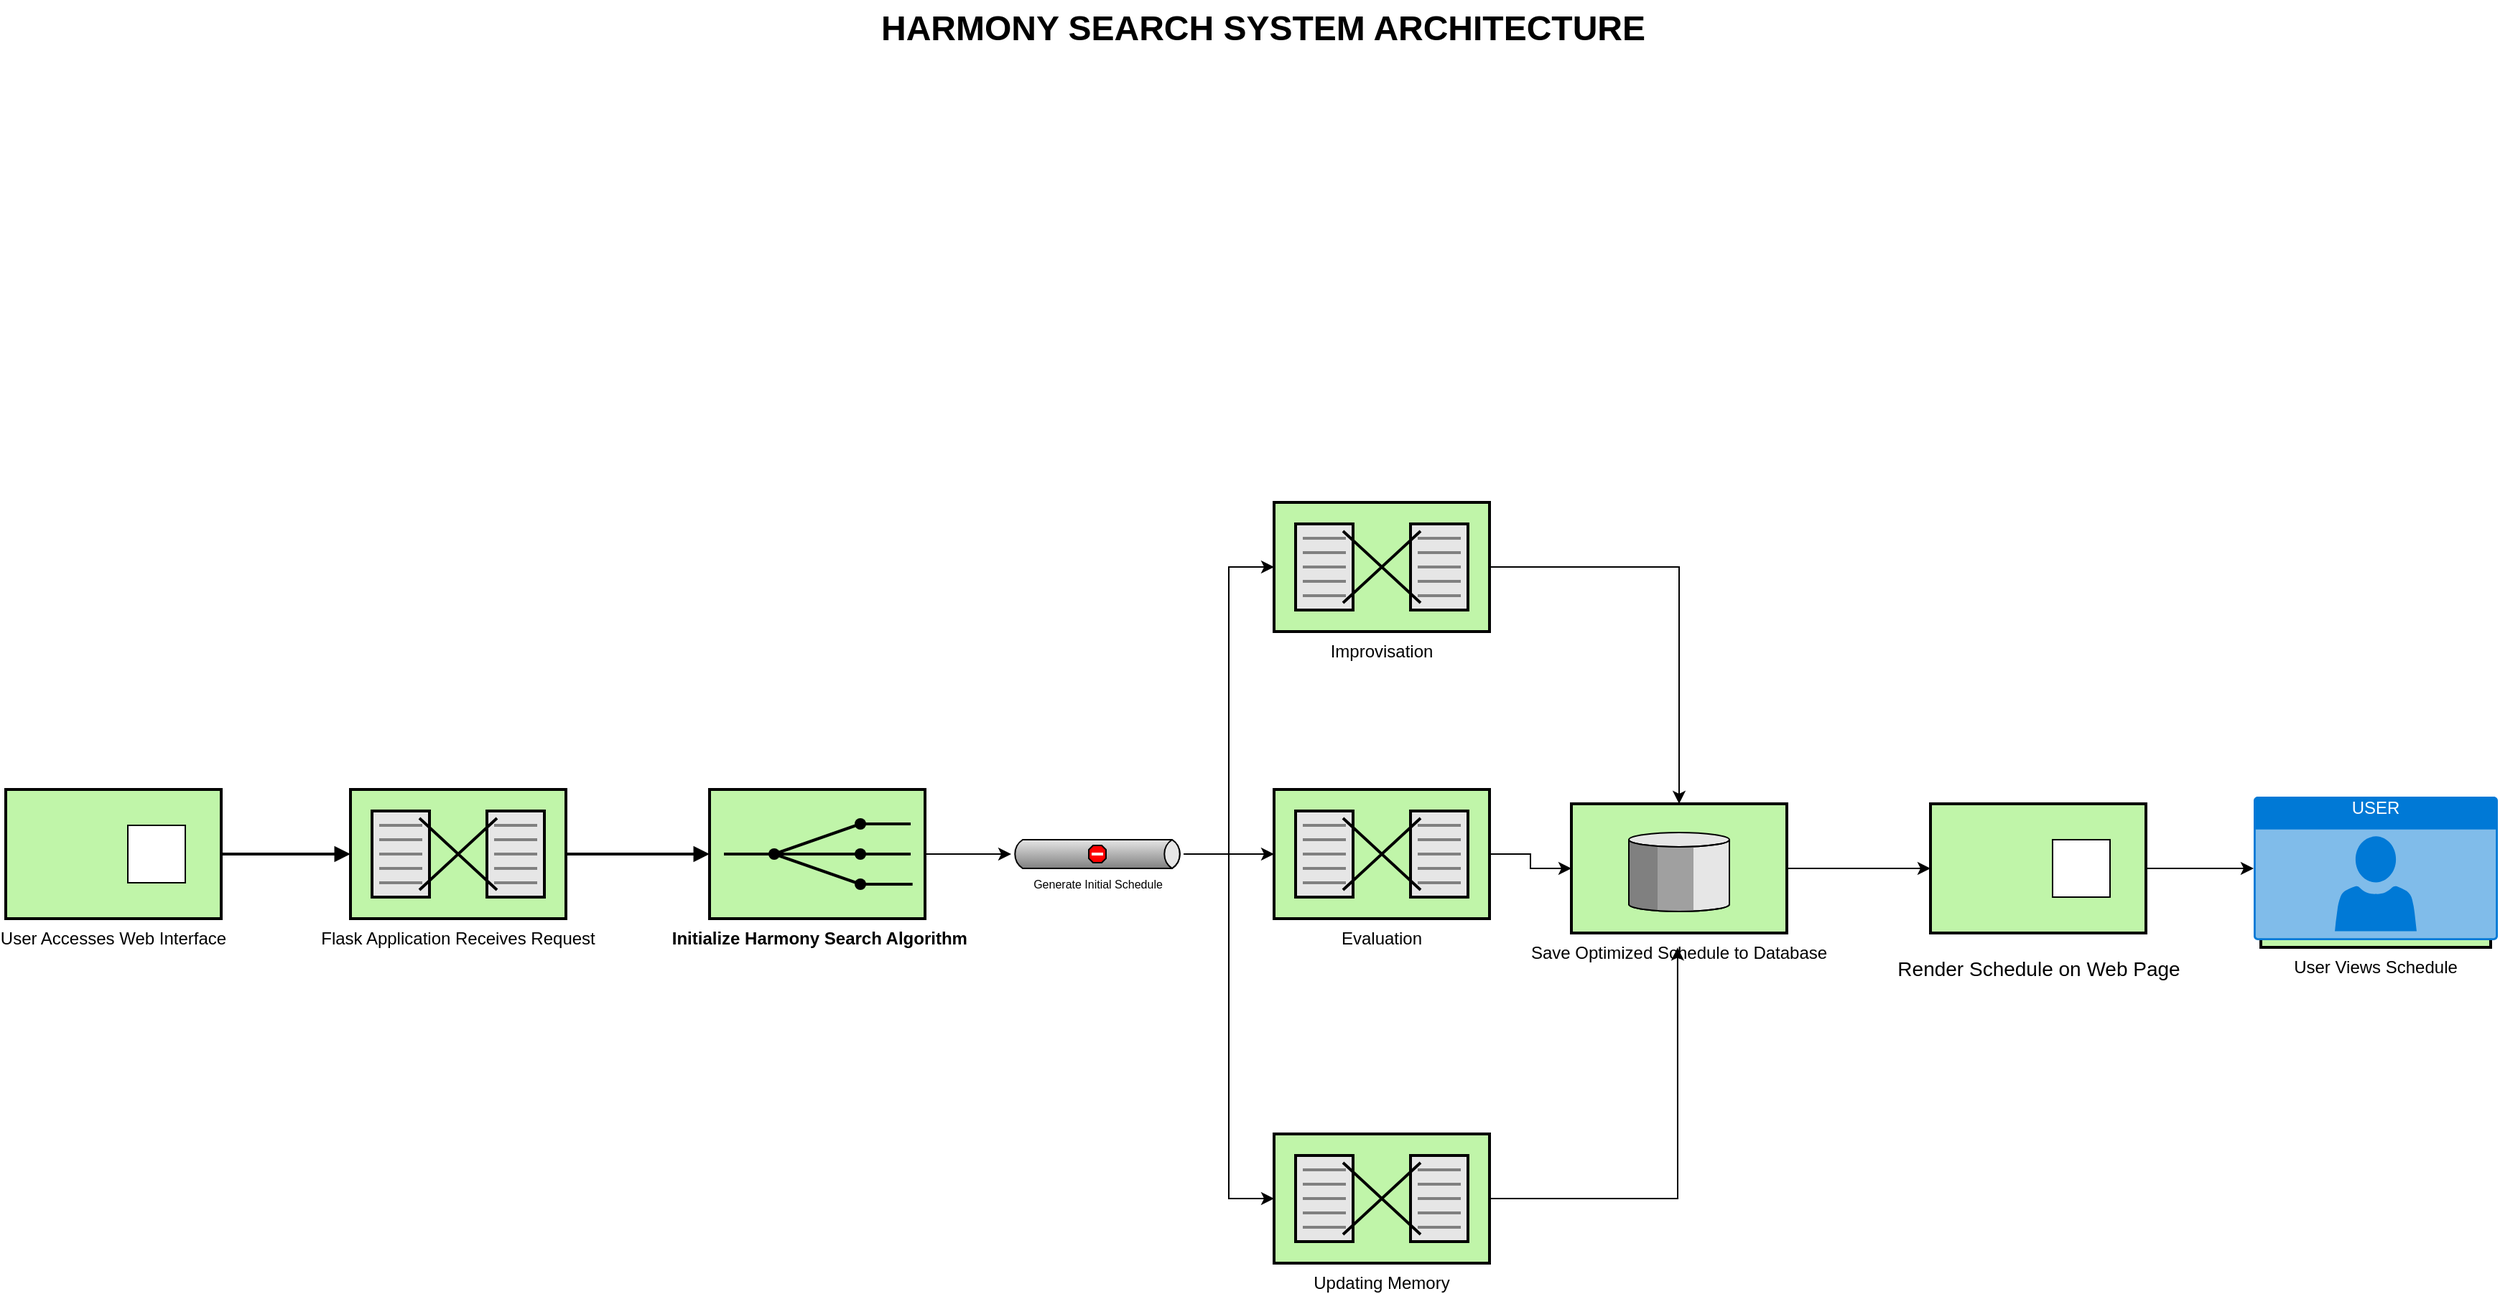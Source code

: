 <mxfile version="24.7.6">
  <diagram name="Page-1" id="74b105a0-9070-1c63-61bc-23e55f88626e">
    <mxGraphModel dx="2887.5" dy="637" grid="1" gridSize="10" guides="1" tooltips="1" connect="1" arrows="1" fold="1" page="1" pageScale="1.5" pageWidth="1169" pageHeight="826" background="none" math="0" shadow="0">
      <root>
        <mxCell id="0" style=";html=1;" />
        <mxCell id="1" style=";html=1;" parent="0" />
        <mxCell id="10b056a9c633e61c-18" style="edgeStyle=orthogonalEdgeStyle;rounded=0;html=1;endArrow=block;endFill=1;jettySize=auto;orthogonalLoop=1;strokeWidth=2;startArrow=none;startFill=0;" parent="1" source="10b056a9c633e61c-1" target="10b056a9c633e61c-2" edge="1">
          <mxGeometry relative="1" as="geometry" />
        </mxCell>
        <mxCell id="10b056a9c633e61c-1" value="Flask Application Receives Request" style="strokeWidth=2;dashed=0;align=center;fontSize=12;shape=mxgraph.eip.message_translator;fillColor=#c0f5a9;verticalLabelPosition=bottom;verticalAlign=top;" parent="1" vertex="1">
          <mxGeometry x="240" y="590" width="150" height="90" as="geometry" />
        </mxCell>
        <mxCell id="EqrBMpv6ms2dAYixDPNZ-30" value="" style="edgeStyle=orthogonalEdgeStyle;rounded=0;orthogonalLoop=1;jettySize=auto;html=1;" edge="1" parent="1" source="10b056a9c633e61c-2" target="EqrBMpv6ms2dAYixDPNZ-5">
          <mxGeometry relative="1" as="geometry" />
        </mxCell>
        <mxCell id="10b056a9c633e61c-2" value=" Initialize Harmony Search Algorithm" style="strokeWidth=2;dashed=0;align=center;fontSize=12;fillColor=#c0f5a9;verticalLabelPosition=bottom;verticalAlign=top;shape=mxgraph.eip.recipient_list;fontStyle=1" parent="1" vertex="1">
          <mxGeometry x="490" y="590" width="150" height="90" as="geometry" />
        </mxCell>
        <mxCell id="10b056a9c633e61c-17" style="edgeStyle=orthogonalEdgeStyle;rounded=0;html=1;endArrow=block;endFill=1;jettySize=auto;orthogonalLoop=1;strokeWidth=2;startArrow=none;startFill=0;" parent="1" source="10b056a9c633e61c-4" target="10b056a9c633e61c-1" edge="1">
          <mxGeometry relative="1" as="geometry" />
        </mxCell>
        <mxCell id="10b056a9c633e61c-4" value="User Accesses Web Interface" style="strokeWidth=2;dashed=0;align=center;fontSize=12;shape=rect;verticalLabelPosition=bottom;verticalAlign=top;fillColor=#c0f5a9" parent="1" vertex="1">
          <mxGeometry y="590" width="150" height="90" as="geometry" />
        </mxCell>
        <mxCell id="10b056a9c633e61c-5" value="" style="strokeWidth=1;dashed=0;align=center;fontSize=8;shape=rect;fillColor=#ffffff;strokeColor=#000000;" parent="10b056a9c633e61c-4" vertex="1">
          <mxGeometry x="85" y="25" width="40" height="40" as="geometry" />
        </mxCell>
        <mxCell id="EqrBMpv6ms2dAYixDPNZ-11" style="edgeStyle=orthogonalEdgeStyle;rounded=0;orthogonalLoop=1;jettySize=auto;html=1;entryX=0.5;entryY=0;entryDx=0;entryDy=0;entryPerimeter=0;" edge="1" parent="1" source="10b056a9c633e61c-10" target="10b056a9c633e61c-15">
          <mxGeometry relative="1" as="geometry">
            <mxPoint x="1410" y="620" as="targetPoint" />
          </mxGeometry>
        </mxCell>
        <mxCell id="10b056a9c633e61c-10" value="Improvisation      " style="strokeWidth=2;dashed=0;align=center;fontSize=12;shape=mxgraph.eip.message_translator;fillColor=#c0f5a9;verticalLabelPosition=bottom;verticalAlign=top;" parent="1" vertex="1">
          <mxGeometry x="883" y="390" width="150" height="90" as="geometry" />
        </mxCell>
        <mxCell id="10b056a9c633e61c-11" value="Evaluation         " style="strokeWidth=2;dashed=0;align=center;fontSize=12;shape=mxgraph.eip.message_translator;fillColor=#c0f5a9;verticalLabelPosition=bottom;verticalAlign=top;" parent="1" vertex="1">
          <mxGeometry x="883" y="590" width="150" height="90" as="geometry" />
        </mxCell>
        <mxCell id="EqrBMpv6ms2dAYixDPNZ-28" style="edgeStyle=orthogonalEdgeStyle;rounded=0;orthogonalLoop=1;jettySize=auto;html=1;entryX=0;entryY=0.5;entryDx=0;entryDy=0;" edge="1" parent="1" source="10b056a9c633e61c-15" target="EqrBMpv6ms2dAYixDPNZ-23">
          <mxGeometry relative="1" as="geometry" />
        </mxCell>
        <mxCell id="10b056a9c633e61c-15" value="Save Optimized Schedule to Database" style="strokeWidth=2;dashed=0;align=center;fontSize=12;verticalLabelPosition=bottom;verticalAlign=top;shape=mxgraph.eip.message_store;fillColor=#c0f5a9" parent="1" vertex="1">
          <mxGeometry x="1090" y="600" width="150" height="90" as="geometry" />
        </mxCell>
        <mxCell id="10b056a9c633e61c-30" value="HARMONY SEARCH SYSTEM ARCHITECTURE" style="text;strokeColor=none;fillColor=none;html=1;fontSize=24;fontStyle=1;verticalAlign=middle;align=center;" parent="1" vertex="1">
          <mxGeometry x="80" y="40" width="1590" height="40" as="geometry" />
        </mxCell>
        <mxCell id="EqrBMpv6ms2dAYixDPNZ-5" value="Generate Initial Schedule" style="strokeWidth=1;dashed=0;align=center;html=1;fontSize=8;shape=mxgraph.eip.deadLetterChannel;verticalLabelPosition=bottom;labelBackgroundColor=#ffffff;verticalAlign=top;" vertex="1" parent="1">
          <mxGeometry x="700" y="625" width="120" height="20" as="geometry" />
        </mxCell>
        <mxCell id="EqrBMpv6ms2dAYixDPNZ-12" style="edgeStyle=orthogonalEdgeStyle;rounded=0;orthogonalLoop=1;jettySize=auto;html=1;entryX=0.493;entryY=1.113;entryDx=0;entryDy=0;entryPerimeter=0;" edge="1" parent="1" source="EqrBMpv6ms2dAYixDPNZ-9" target="10b056a9c633e61c-15">
          <mxGeometry relative="1" as="geometry">
            <mxPoint x="1430" y="740" as="targetPoint" />
          </mxGeometry>
        </mxCell>
        <mxCell id="EqrBMpv6ms2dAYixDPNZ-9" value="Updating Memory" style="strokeWidth=2;dashed=0;align=center;fontSize=12;shape=mxgraph.eip.message_translator;fillColor=#c0f5a9;verticalLabelPosition=bottom;verticalAlign=top;" vertex="1" parent="1">
          <mxGeometry x="883" y="830" width="150" height="90" as="geometry" />
        </mxCell>
        <mxCell id="EqrBMpv6ms2dAYixDPNZ-10" style="edgeStyle=orthogonalEdgeStyle;rounded=0;orthogonalLoop=1;jettySize=auto;html=1;entryX=0;entryY=0.5;entryDx=0;entryDy=0;entryPerimeter=0;" edge="1" parent="1" source="10b056a9c633e61c-11" target="10b056a9c633e61c-15">
          <mxGeometry relative="1" as="geometry" />
        </mxCell>
        <mxCell id="EqrBMpv6ms2dAYixDPNZ-16" style="edgeStyle=orthogonalEdgeStyle;rounded=0;orthogonalLoop=1;jettySize=auto;html=1;entryX=0;entryY=0.5;entryDx=0;entryDy=0;entryPerimeter=0;" edge="1" parent="1" source="EqrBMpv6ms2dAYixDPNZ-5" target="10b056a9c633e61c-11">
          <mxGeometry relative="1" as="geometry" />
        </mxCell>
        <mxCell id="EqrBMpv6ms2dAYixDPNZ-19" style="edgeStyle=orthogonalEdgeStyle;rounded=0;orthogonalLoop=1;jettySize=auto;html=1;entryX=0;entryY=0.5;entryDx=0;entryDy=0;entryPerimeter=0;" edge="1" parent="1" source="EqrBMpv6ms2dAYixDPNZ-5" target="10b056a9c633e61c-10">
          <mxGeometry relative="1" as="geometry" />
        </mxCell>
        <mxCell id="EqrBMpv6ms2dAYixDPNZ-20" style="edgeStyle=orthogonalEdgeStyle;rounded=0;orthogonalLoop=1;jettySize=auto;html=1;entryX=0;entryY=0.5;entryDx=0;entryDy=0;entryPerimeter=0;" edge="1" parent="1" source="EqrBMpv6ms2dAYixDPNZ-5" target="EqrBMpv6ms2dAYixDPNZ-9">
          <mxGeometry relative="1" as="geometry" />
        </mxCell>
        <mxCell id="EqrBMpv6ms2dAYixDPNZ-21" value=" User Views Schedule " style="strokeWidth=2;dashed=0;align=center;fontSize=12;shape=mxgraph.eip.message_translator;fillColor=#c0f5a9;verticalLabelPosition=bottom;verticalAlign=top;" vertex="1" parent="1">
          <mxGeometry x="1570" y="600" width="160" height="100" as="geometry" />
        </mxCell>
        <mxCell id="EqrBMpv6ms2dAYixDPNZ-29" value="" style="edgeStyle=orthogonalEdgeStyle;rounded=0;orthogonalLoop=1;jettySize=auto;html=1;" edge="1" parent="1" source="EqrBMpv6ms2dAYixDPNZ-23" target="EqrBMpv6ms2dAYixDPNZ-26">
          <mxGeometry relative="1" as="geometry" />
        </mxCell>
        <mxCell id="EqrBMpv6ms2dAYixDPNZ-23" value="" style="strokeWidth=2;dashed=0;align=center;fontSize=8;shape=rect;verticalLabelPosition=bottom;verticalAlign=top;fillColor=#c0f5a9;html=1;" vertex="1" parent="1">
          <mxGeometry x="1340" y="600" width="150" height="90" as="geometry" />
        </mxCell>
        <mxCell id="EqrBMpv6ms2dAYixDPNZ-24" value="" style="html=1;strokeWidth=1;dashed=0;align=center;fontSize=8;shape=rect;" vertex="1" parent="EqrBMpv6ms2dAYixDPNZ-23">
          <mxGeometry x="85" y="25" width="40" height="40" as="geometry" />
        </mxCell>
        <mxCell id="EqrBMpv6ms2dAYixDPNZ-25" value="Render Schedule on Web Page" style="text;html=1;align=center;verticalAlign=middle;resizable=0;points=[];autosize=1;strokeColor=none;fillColor=none;fontSize=14;" vertex="1" parent="1">
          <mxGeometry x="1305" y="700" width="220" height="30" as="geometry" />
        </mxCell>
        <mxCell id="EqrBMpv6ms2dAYixDPNZ-26" value="USER" style="html=1;whiteSpace=wrap;strokeColor=none;fillColor=#0079D6;labelPosition=center;verticalLabelPosition=middle;verticalAlign=top;align=center;fontSize=12;outlineConnect=0;spacingTop=-6;fontColor=#FFFFFF;sketch=0;shape=mxgraph.sitemap.user;" vertex="1" parent="1">
          <mxGeometry x="1565" y="595" width="170" height="100" as="geometry" />
        </mxCell>
      </root>
    </mxGraphModel>
  </diagram>
</mxfile>
